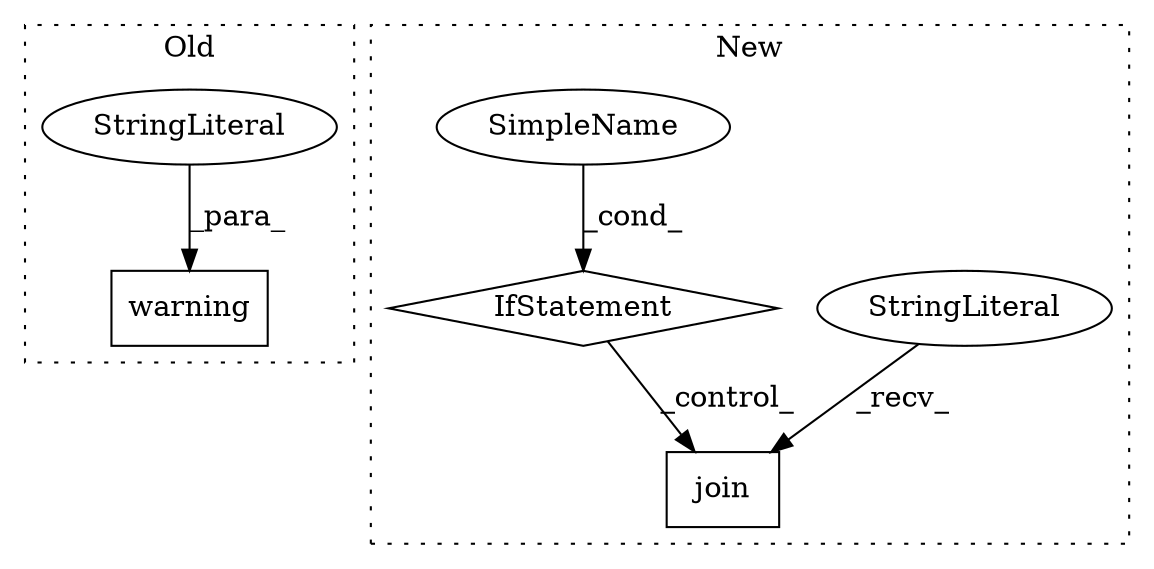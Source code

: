 digraph G {
subgraph cluster0 {
1 [label="warning" a="32" s="13919,14138" l="8,1" shape="box"];
3 [label="StringLiteral" a="45" s="13927" l="165" shape="ellipse"];
label = "Old";
style="dotted";
}
subgraph cluster1 {
2 [label="join" a="32" s="14894,14925" l="5,1" shape="box"];
4 [label="StringLiteral" a="45" s="14889" l="4" shape="ellipse"];
5 [label="IfStatement" a="25" s="14735,14768" l="4,2" shape="diamond"];
6 [label="SimpleName" a="42" s="" l="" shape="ellipse"];
label = "New";
style="dotted";
}
3 -> 1 [label="_para_"];
4 -> 2 [label="_recv_"];
5 -> 2 [label="_control_"];
6 -> 5 [label="_cond_"];
}